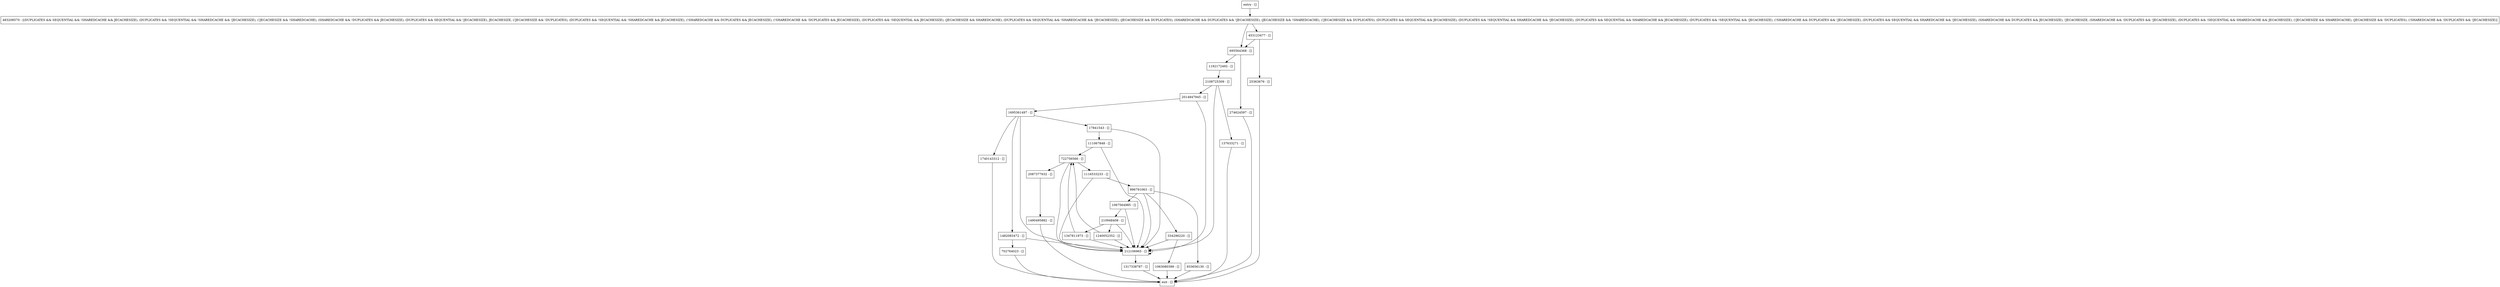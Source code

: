 digraph verifyPrimaryData {
node [shape=record];
111067848 [label="111067848 - []"];
1192172492 [label="1192172492 - []"];
334296220 [label="334296220 - []"];
1695361497 [label="1695361497 - []"];
695564368 [label="695564368 - []"];
1116533233 [label="1116533233 - []"];
996791063 [label="996791063 - []"];
933656130 [label="933656130 - []"];
2014847945 [label="2014847945 - []"];
722756566 [label="722756566 - []"];
1063080399 [label="1063080399 - []"];
2087377632 [label="2087377632 - []"];
483208570 [label="483208570 - [(DUPLICATES && SEQUENTIAL && !SHAREDCACHE && JECACHESIZE), (DUPLICATES && !SEQUENTIAL && !SHAREDCACHE && !JECACHESIZE), (!JECACHESIZE && !SHAREDCACHE), (SHAREDCACHE && !DUPLICATES && JECACHESIZE), (DUPLICATES && SEQUENTIAL && !JECACHESIZE), JECACHESIZE, (!JECACHESIZE && !DUPLICATES), (DUPLICATES && !SEQUENTIAL && !SHAREDCACHE && JECACHESIZE), (!SHAREDCACHE && DUPLICATES && JECACHESIZE), (!SHAREDCACHE && !DUPLICATES && JECACHESIZE), (DUPLICATES && !SEQUENTIAL && JECACHESIZE), (JECACHESIZE && SHAREDCACHE), (DUPLICATES && SEQUENTIAL && !SHAREDCACHE && !JECACHESIZE), (JECACHESIZE && DUPLICATES), (SHAREDCACHE && DUPLICATES && !JECACHESIZE), (JECACHESIZE && !SHAREDCACHE), (!JECACHESIZE && DUPLICATES), (DUPLICATES && SEQUENTIAL && JECACHESIZE), (DUPLICATES && !SEQUENTIAL && SHAREDCACHE && !JECACHESIZE), (DUPLICATES && SEQUENTIAL && SHAREDCACHE && JECACHESIZE), (DUPLICATES && !SEQUENTIAL && !JECACHESIZE), (!SHAREDCACHE && DUPLICATES && !JECACHESIZE), (DUPLICATES && SEQUENTIAL && SHAREDCACHE && !JECACHESIZE), (SHAREDCACHE && DUPLICATES && JECACHESIZE), !JECACHESIZE, (SHAREDCACHE && !DUPLICATES && !JECACHESIZE), (DUPLICATES && !SEQUENTIAL && SHAREDCACHE && JECACHESIZE), (!JECACHESIZE && SHAREDCACHE), (JECACHESIZE && !DUPLICATES), (!SHAREDCACHE && !DUPLICATES && !JECACHESIZE)]"];
25363676 [label="25363676 - []"];
17841543 [label="17841543 - []"];
1317338787 [label="1317338787 - []"];
1067564985 [label="1067564985 - []"];
702764023 [label="702764023 - []"];
1347811973 [label="1347811973 - []"];
1482083472 [label="1482083472 - []"];
1490495882 [label="1490495882 - []"];
274624597 [label="274624597 - []"];
453123477 [label="453123477 - []"];
210948408 [label="210948408 - []"];
entry [label="entry - []"];
exit [label="exit - []"];
2108725309 [label="2108725309 - []"];
137633271 [label="137633271 - []"];
1740143312 [label="1740143312 - []"];
212106965 [label="212106965 - []"];
1240052352 [label="1240052352 - []"];
entry;
exit;
111067848 -> 722756566;
111067848 -> 212106965;
1192172492 -> 2108725309;
334296220 -> 1063080399;
334296220 -> 212106965;
1695361497 -> 1482083472;
1695361497 -> 17841543;
1695361497 -> 1740143312;
1695361497 -> 212106965;
695564368 -> 1192172492;
695564368 -> 274624597;
1116533233 -> 996791063;
1116533233 -> 212106965;
996791063 -> 933656130;
996791063 -> 334296220;
996791063 -> 1067564985;
996791063 -> 212106965;
933656130 -> exit;
2014847945 -> 1695361497;
2014847945 -> 212106965;
722756566 -> 2087377632;
722756566 -> 1116533233;
722756566 -> 212106965;
1063080399 -> exit;
2087377632 -> 1490495882;
483208570 -> 695564368;
483208570 -> 453123477;
25363676 -> exit;
17841543 -> 111067848;
17841543 -> 212106965;
1317338787 -> exit;
1067564985 -> 210948408;
1067564985 -> 212106965;
702764023 -> exit;
1347811973 -> 722756566;
1347811973 -> 212106965;
1482083472 -> 702764023;
1482083472 -> 212106965;
1490495882 -> exit;
274624597 -> exit;
453123477 -> 25363676;
453123477 -> 695564368;
210948408 -> 212106965;
210948408 -> 1240052352;
210948408 -> 1347811973;
entry -> 483208570;
2108725309 -> 2014847945;
2108725309 -> 137633271;
2108725309 -> 212106965;
137633271 -> exit;
1740143312 -> exit;
212106965 -> 1317338787;
212106965 -> 212106965;
1240052352 -> 722756566;
1240052352 -> 212106965;
}
